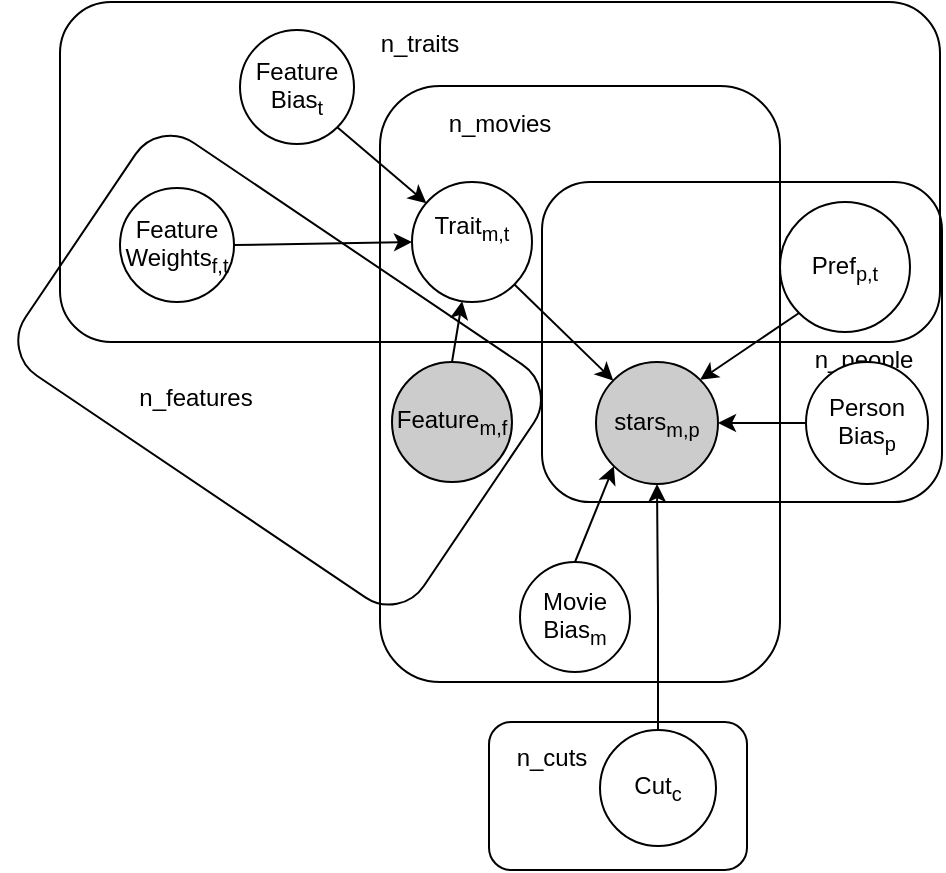 <mxfile version="10.6.7" type="device"><diagram id="HjzVzeUPs3mtkUkD1XRD" name="Page-1"><mxGraphModel dx="1394" dy="747" grid="1" gridSize="10" guides="1" tooltips="1" connect="1" arrows="1" fold="1" page="1" pageScale="1" pageWidth="827" pageHeight="1169" math="0" shadow="0"><root><mxCell id="0"/><mxCell id="1" parent="0"/><mxCell id="EPEKqE-Pirdnj5t0IP7e-1" value="" style="rounded=1;whiteSpace=wrap;html=1;fillColor=none;" parent="1" vertex="1"><mxGeometry x="120" y="40" width="440" height="170" as="geometry"/></mxCell><mxCell id="EPEKqE-Pirdnj5t0IP7e-15" value="" style="rounded=1;whiteSpace=wrap;html=1;fillColor=none;" parent="1" vertex="1"><mxGeometry x="280" y="82" width="200" height="298" as="geometry"/></mxCell><mxCell id="EPEKqE-Pirdnj5t0IP7e-14" value="" style="rounded=1;whiteSpace=wrap;html=1;fillColor=none;" parent="1" vertex="1"><mxGeometry x="361" y="130" width="200" height="160" as="geometry"/></mxCell><mxCell id="EPEKqE-Pirdnj5t0IP7e-4" value="n_traits" style="text;html=1;strokeColor=none;fillColor=none;align=center;verticalAlign=middle;whiteSpace=wrap;rounded=0;" parent="1" vertex="1"><mxGeometry x="280" y="51" width="40" height="20" as="geometry"/></mxCell><mxCell id="EPEKqE-Pirdnj5t0IP7e-16" value="n_movies" style="text;html=1;strokeColor=none;fillColor=none;align=center;verticalAlign=middle;whiteSpace=wrap;rounded=0;" parent="1" vertex="1"><mxGeometry x="320" y="90.5" width="40" height="20" as="geometry"/></mxCell><mxCell id="EPEKqE-Pirdnj5t0IP7e-19" value="&lt;div&gt;n_people&lt;/div&gt;" style="text;html=1;strokeColor=none;fillColor=none;align=center;verticalAlign=middle;whiteSpace=wrap;rounded=0;" parent="1" vertex="1"><mxGeometry x="502" y="209" width="40" height="20" as="geometry"/></mxCell><mxCell id="tGAIIBjOmxpQN87paUN0-6" value="" style="group" parent="1" vertex="1" connectable="0"><mxGeometry x="121" y="234" width="179" height="141" as="geometry"/></mxCell><mxCell id="tGAIIBjOmxpQN87paUN0-5" value="n_features" style="text;html=1;strokeColor=none;fillColor=none;align=center;verticalAlign=middle;whiteSpace=wrap;rounded=0;" parent="tGAIIBjOmxpQN87paUN0-6" vertex="1"><mxGeometry x="45.158" y="-6.267" width="43.526" height="20.889" as="geometry"/></mxCell><mxCell id="tGAIIBjOmxpQN87paUN0-3" value="" style="rounded=1;whiteSpace=wrap;html=1;fillColor=none;rotation=-56;" parent="tGAIIBjOmxpQN87paUN0-6" vertex="1"><mxGeometry x="38.629" y="-130.033" width="140.371" height="240.222" as="geometry"/></mxCell><mxCell id="o4cnNPT_ykwrS3LLucLi-6" value="" style="rounded=1;whiteSpace=wrap;html=1;fillColor=none;" parent="1" vertex="1"><mxGeometry x="334.5" y="400" width="129" height="74" as="geometry"/></mxCell><mxCell id="o4cnNPT_ykwrS3LLucLi-7" value="n_cuts" style="text;html=1;strokeColor=none;fillColor=none;align=center;verticalAlign=middle;whiteSpace=wrap;rounded=0;" parent="1" vertex="1"><mxGeometry x="345.5" y="408" width="40" height="20" as="geometry"/></mxCell><mxCell id="EPEKqE-Pirdnj5t0IP7e-5" value="stars&lt;sub&gt;m,p&lt;/sub&gt;" style="ellipse;whiteSpace=wrap;html=1;aspect=fixed;fillColor=#CCCCCC;" parent="1" vertex="1"><mxGeometry x="388" y="220" width="61" height="61" as="geometry"/></mxCell><mxCell id="EPEKqE-Pirdnj5t0IP7e-9" value="&lt;div&gt;Trait&lt;sub&gt;m,t&lt;/sub&gt;&lt;/div&gt;&lt;div&gt;&lt;br&gt;&lt;/div&gt;" style="ellipse;whiteSpace=wrap;html=1;aspect=fixed;" parent="1" vertex="1"><mxGeometry x="296" y="130" width="60" height="60" as="geometry"/></mxCell><mxCell id="EPEKqE-Pirdnj5t0IP7e-11" value="Pref&lt;sub&gt;p,t&lt;/sub&gt;" style="ellipse;whiteSpace=wrap;html=1;aspect=fixed;" parent="1" vertex="1"><mxGeometry x="480" y="140" width="65" height="65" as="geometry"/></mxCell><mxCell id="o4cnNPT_ykwrS3LLucLi-8" value="&lt;div&gt;Person &lt;br&gt;&lt;/div&gt;&lt;div&gt;Bias&lt;sub&gt;p&lt;/sub&gt;&lt;/div&gt;" style="ellipse;whiteSpace=wrap;html=1;aspect=fixed;" parent="1" vertex="1"><mxGeometry x="493" y="220" width="61" height="61" as="geometry"/></mxCell><mxCell id="o4cnNPT_ykwrS3LLucLi-10" value="&lt;div&gt;Movie&lt;/div&gt;&lt;div&gt;Bias&lt;sub&gt;m&lt;/sub&gt;&lt;br&gt;&lt;/div&gt;" style="ellipse;whiteSpace=wrap;html=1;aspect=fixed;" parent="1" vertex="1"><mxGeometry x="350" y="320" width="55" height="55" as="geometry"/></mxCell><mxCell id="tGAIIBjOmxpQN87paUN0-12" value="&lt;div&gt;Feature&lt;/div&gt;&lt;div&gt;Weights&lt;sub&gt;f,t&lt;/sub&gt;&lt;br&gt;&lt;/div&gt;" style="ellipse;whiteSpace=wrap;html=1;aspect=fixed;" parent="1" vertex="1"><mxGeometry x="150" y="133" width="57" height="57" as="geometry"/></mxCell><mxCell id="tGAIIBjOmxpQN87paUN0-15" value="&lt;div&gt;Feature&lt;/div&gt;&lt;div&gt;Bias&lt;sub&gt;t&lt;/sub&gt;&lt;/div&gt;" style="ellipse;whiteSpace=wrap;html=1;aspect=fixed;" parent="1" vertex="1"><mxGeometry x="210" y="54" width="57" height="57" as="geometry"/></mxCell><mxCell id="tGAIIBjOmxpQN87paUN0-4" value="Feature&lt;sub&gt;m,f&lt;/sub&gt;" style="ellipse;whiteSpace=wrap;html=1;aspect=fixed;fillColor=#CCCCCC;" parent="1" vertex="1"><mxGeometry x="286" y="220" width="60" height="60" as="geometry"/></mxCell><mxCell id="o4cnNPT_ykwrS3LLucLi-2" value="Cut&lt;sub&gt;c&lt;/sub&gt;" style="ellipse;whiteSpace=wrap;html=1;aspect=fixed;" parent="1" vertex="1"><mxGeometry x="390" y="404" width="58" height="58" as="geometry"/></mxCell><mxCell id="EPEKqE-Pirdnj5t0IP7e-10" style="rounded=0;orthogonalLoop=1;jettySize=auto;html=1;exitX=1;exitY=1;exitDx=0;exitDy=0;" parent="1" source="EPEKqE-Pirdnj5t0IP7e-9" target="EPEKqE-Pirdnj5t0IP7e-5" edge="1"><mxGeometry relative="1" as="geometry"/></mxCell><mxCell id="EPEKqE-Pirdnj5t0IP7e-12" style="rounded=0;orthogonalLoop=1;jettySize=auto;html=1;exitX=0;exitY=1;exitDx=0;exitDy=0;entryX=1;entryY=0;entryDx=0;entryDy=0;" parent="1" source="EPEKqE-Pirdnj5t0IP7e-11" target="EPEKqE-Pirdnj5t0IP7e-5" edge="1"><mxGeometry relative="1" as="geometry"/></mxCell><mxCell id="o4cnNPT_ykwrS3LLucLi-9" style="edgeStyle=orthogonalEdgeStyle;rounded=0;orthogonalLoop=1;jettySize=auto;html=1;exitX=0;exitY=0.5;exitDx=0;exitDy=0;" parent="1" source="o4cnNPT_ykwrS3LLucLi-8" target="EPEKqE-Pirdnj5t0IP7e-5" edge="1"><mxGeometry relative="1" as="geometry"/></mxCell><mxCell id="tGAIIBjOmxpQN87paUN0-9" style="edgeStyle=none;rounded=0;orthogonalLoop=1;jettySize=auto;html=1;exitX=0.5;exitY=0;exitDx=0;exitDy=0;entryX=0;entryY=1;entryDx=0;entryDy=0;" parent="1" source="o4cnNPT_ykwrS3LLucLi-10" target="EPEKqE-Pirdnj5t0IP7e-5" edge="1"><mxGeometry relative="1" as="geometry"/></mxCell><mxCell id="tGAIIBjOmxpQN87paUN0-14" style="edgeStyle=none;rounded=0;orthogonalLoop=1;jettySize=auto;html=1;exitX=1;exitY=0.5;exitDx=0;exitDy=0;entryX=0;entryY=0.5;entryDx=0;entryDy=0;" parent="1" source="tGAIIBjOmxpQN87paUN0-12" target="EPEKqE-Pirdnj5t0IP7e-9" edge="1"><mxGeometry relative="1" as="geometry"/></mxCell><mxCell id="tGAIIBjOmxpQN87paUN0-16" style="edgeStyle=none;rounded=0;orthogonalLoop=1;jettySize=auto;html=1;exitX=1;exitY=1;exitDx=0;exitDy=0;" parent="1" source="tGAIIBjOmxpQN87paUN0-15" target="EPEKqE-Pirdnj5t0IP7e-9" edge="1"><mxGeometry relative="1" as="geometry"/></mxCell><mxCell id="tGAIIBjOmxpQN87paUN0-10" style="edgeStyle=none;rounded=0;orthogonalLoop=1;jettySize=auto;html=1;exitX=0.5;exitY=0;exitDx=0;exitDy=0;" parent="1" source="tGAIIBjOmxpQN87paUN0-4" target="EPEKqE-Pirdnj5t0IP7e-9" edge="1"><mxGeometry relative="1" as="geometry"/></mxCell><mxCell id="o4cnNPT_ykwrS3LLucLi-4" style="edgeStyle=orthogonalEdgeStyle;rounded=0;orthogonalLoop=1;jettySize=auto;html=1;exitX=0.5;exitY=0;exitDx=0;exitDy=0;entryX=0.5;entryY=1;entryDx=0;entryDy=0;" parent="1" source="o4cnNPT_ykwrS3LLucLi-2" target="EPEKqE-Pirdnj5t0IP7e-5" edge="1"><mxGeometry relative="1" as="geometry"/></mxCell></root></mxGraphModel></diagram></mxfile>